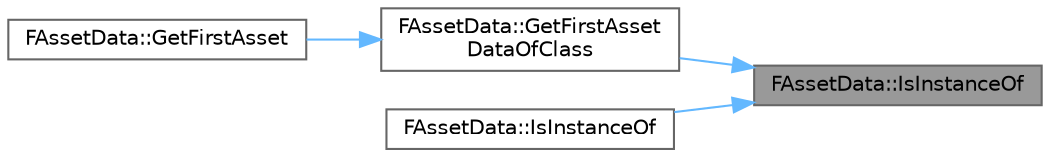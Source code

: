 digraph "FAssetData::IsInstanceOf"
{
 // INTERACTIVE_SVG=YES
 // LATEX_PDF_SIZE
  bgcolor="transparent";
  edge [fontname=Helvetica,fontsize=10,labelfontname=Helvetica,labelfontsize=10];
  node [fontname=Helvetica,fontsize=10,shape=box,height=0.2,width=0.4];
  rankdir="RL";
  Node1 [id="Node000001",label="FAssetData::IsInstanceOf",height=0.2,width=0.4,color="gray40", fillcolor="grey60", style="filled", fontcolor="black",tooltip="Returns whether the Asset's class is equal to or a child class of the given class."];
  Node1 -> Node2 [id="edge1_Node000001_Node000002",dir="back",color="steelblue1",style="solid",tooltip=" "];
  Node2 [id="Node000002",label="FAssetData::GetFirstAsset\lDataOfClass",height=0.2,width=0.4,color="grey40", fillcolor="white", style="filled",URL="$dd/dc3/structFAssetData.html#a8588960753fc1c4eadc0fe108680ae8b",tooltip="Get the first FAssetData of a particular class from an Array of FAssetData."];
  Node2 -> Node3 [id="edge2_Node000002_Node000003",dir="back",color="steelblue1",style="solid",tooltip=" "];
  Node3 [id="Node000003",label="FAssetData::GetFirstAsset",height=0.2,width=0.4,color="grey40", fillcolor="white", style="filled",URL="$dd/dc3/structFAssetData.html#a5ade655ce2c38e18c1a692a9db766f70",tooltip="Convenience template for finding first asset of a class."];
  Node1 -> Node4 [id="edge3_Node000001_Node000004",dir="back",color="steelblue1",style="solid",tooltip=" "];
  Node4 [id="Node000004",label="FAssetData::IsInstanceOf",height=0.2,width=0.4,color="grey40", fillcolor="white", style="filled",URL="$dd/dc3/structFAssetData.html#ae9906bc6aea2ce4648586178f2df1ef0",tooltip=" "];
}
